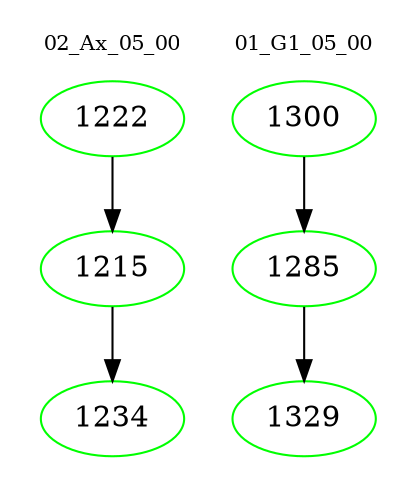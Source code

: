 digraph{
subgraph cluster_0 {
color = white
label = "02_Ax_05_00";
fontsize=10;
T0_1222 [label="1222", color="green"]
T0_1222 -> T0_1215 [color="black"]
T0_1215 [label="1215", color="green"]
T0_1215 -> T0_1234 [color="black"]
T0_1234 [label="1234", color="green"]
}
subgraph cluster_1 {
color = white
label = "01_G1_05_00";
fontsize=10;
T1_1300 [label="1300", color="green"]
T1_1300 -> T1_1285 [color="black"]
T1_1285 [label="1285", color="green"]
T1_1285 -> T1_1329 [color="black"]
T1_1329 [label="1329", color="green"]
}
}
